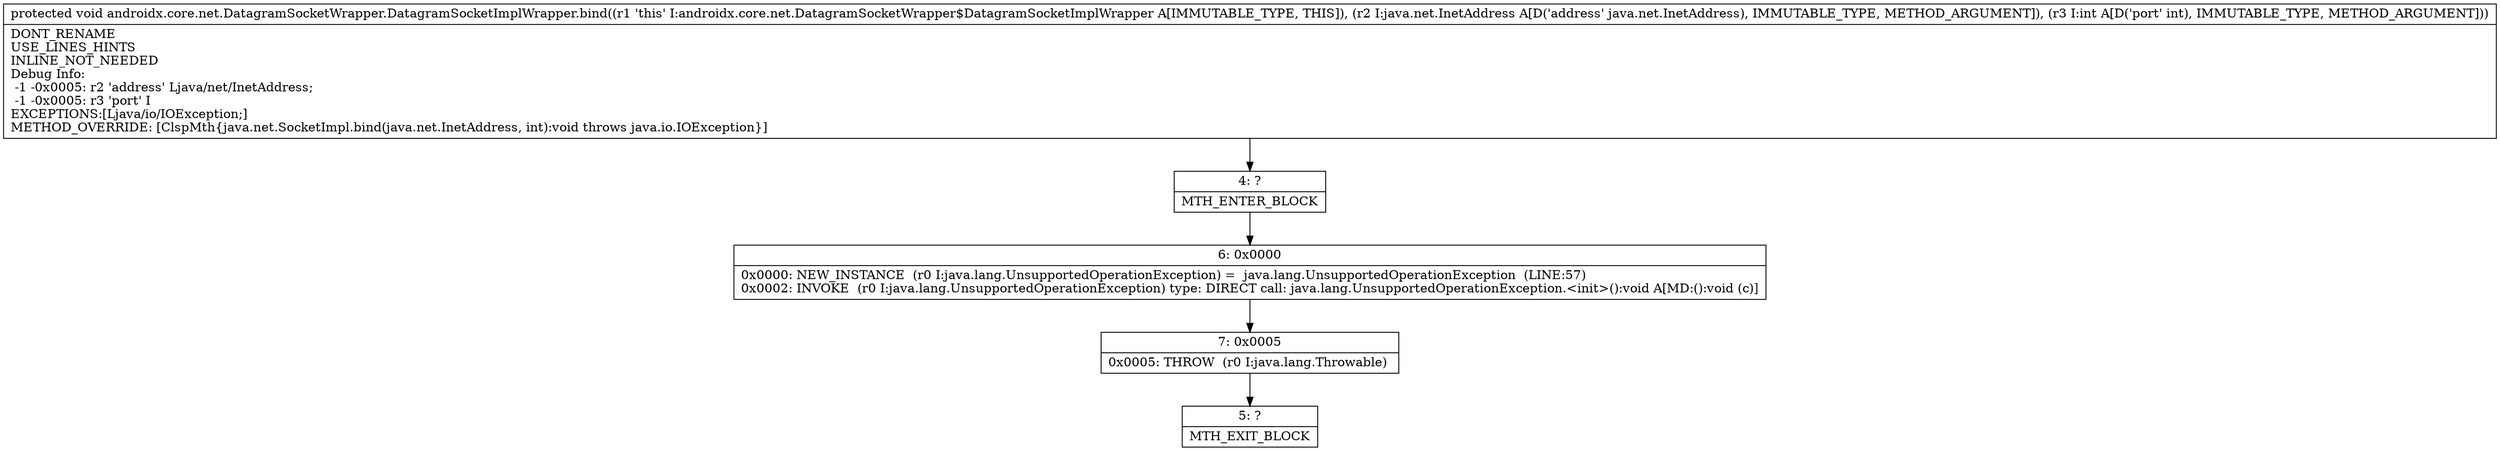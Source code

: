 digraph "CFG forandroidx.core.net.DatagramSocketWrapper.DatagramSocketImplWrapper.bind(Ljava\/net\/InetAddress;I)V" {
Node_4 [shape=record,label="{4\:\ ?|MTH_ENTER_BLOCK\l}"];
Node_6 [shape=record,label="{6\:\ 0x0000|0x0000: NEW_INSTANCE  (r0 I:java.lang.UnsupportedOperationException) =  java.lang.UnsupportedOperationException  (LINE:57)\l0x0002: INVOKE  (r0 I:java.lang.UnsupportedOperationException) type: DIRECT call: java.lang.UnsupportedOperationException.\<init\>():void A[MD:():void (c)]\l}"];
Node_7 [shape=record,label="{7\:\ 0x0005|0x0005: THROW  (r0 I:java.lang.Throwable) \l}"];
Node_5 [shape=record,label="{5\:\ ?|MTH_EXIT_BLOCK\l}"];
MethodNode[shape=record,label="{protected void androidx.core.net.DatagramSocketWrapper.DatagramSocketImplWrapper.bind((r1 'this' I:androidx.core.net.DatagramSocketWrapper$DatagramSocketImplWrapper A[IMMUTABLE_TYPE, THIS]), (r2 I:java.net.InetAddress A[D('address' java.net.InetAddress), IMMUTABLE_TYPE, METHOD_ARGUMENT]), (r3 I:int A[D('port' int), IMMUTABLE_TYPE, METHOD_ARGUMENT]))  | DONT_RENAME\lUSE_LINES_HINTS\lINLINE_NOT_NEEDED\lDebug Info:\l  \-1 \-0x0005: r2 'address' Ljava\/net\/InetAddress;\l  \-1 \-0x0005: r3 'port' I\lEXCEPTIONS:[Ljava\/io\/IOException;]\lMETHOD_OVERRIDE: [ClspMth\{java.net.SocketImpl.bind(java.net.InetAddress, int):void throws java.io.IOException\}]\l}"];
MethodNode -> Node_4;Node_4 -> Node_6;
Node_6 -> Node_7;
Node_7 -> Node_5;
}

